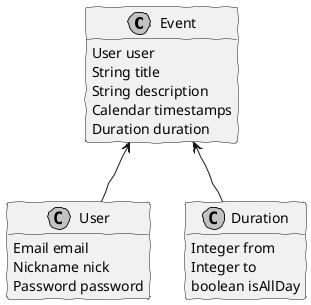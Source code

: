 @startuml  dm.png
skinparam handwritten true
skinparam monochrome true
skinparam packageStyle rect
skinparam defaultFontName FG Virgil
skinparam shadowing false

hide empty methods

class Event {
    User user
	String title
	String description
	Calendar timestamps
	Duration duration
}

class User{
	Email email
	Nickname nick
	Password password
}

class Duration{
    Integer from
    Integer to
    boolean isAllDay
}

Event <-- User
Event <-- Duration
@enduml
